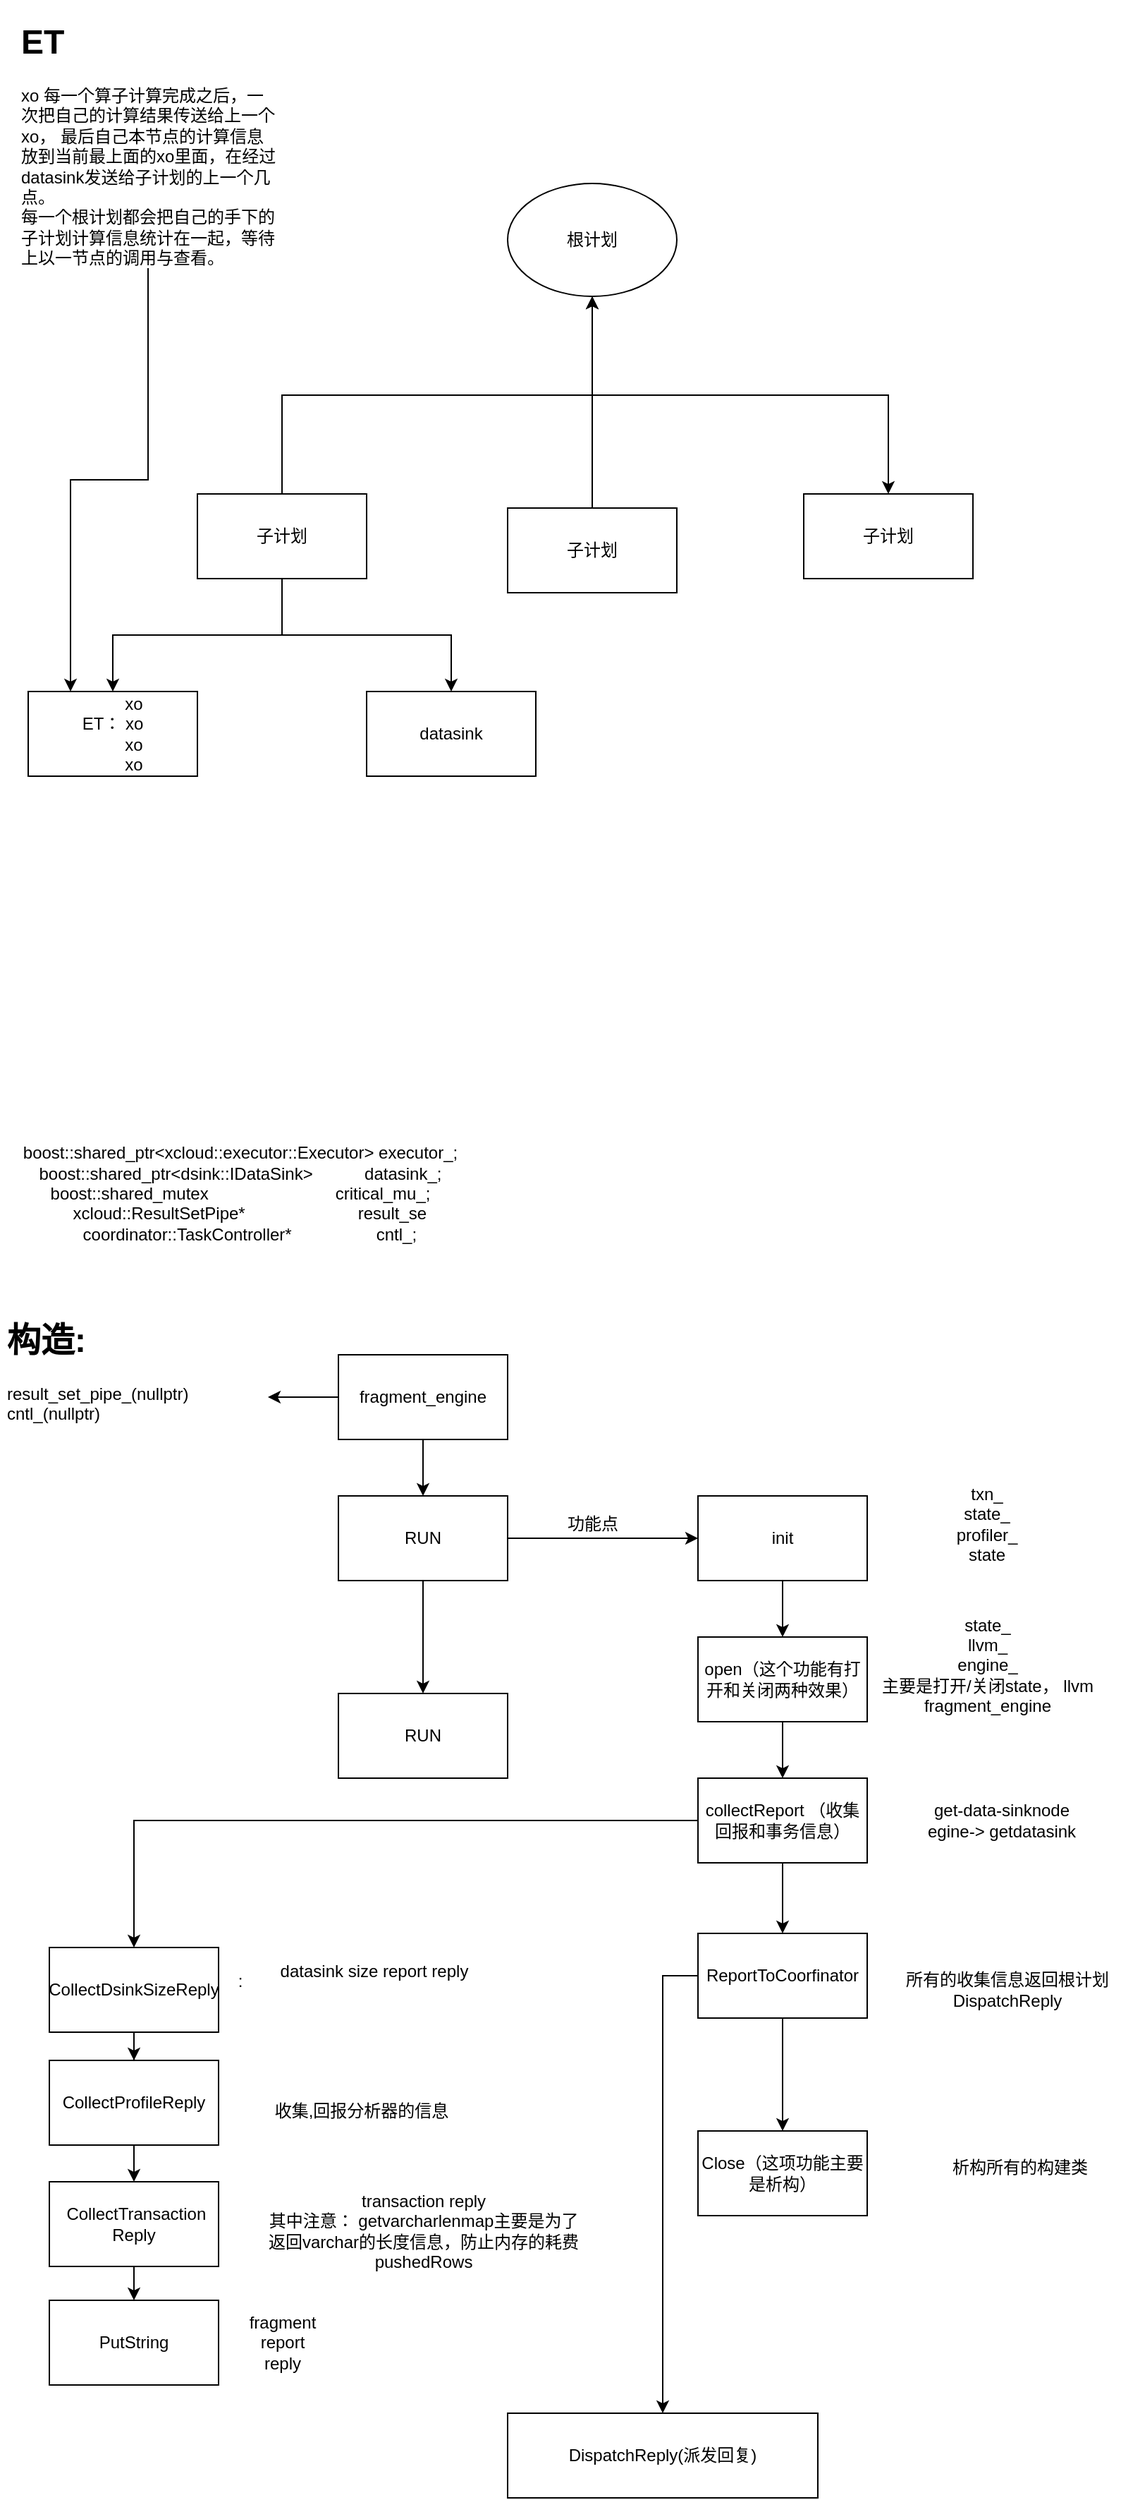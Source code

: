<mxfile version="13.3.9" type="github"><diagram id="87x4xrS5aXAzS9ipJ42y" name="第 1 页"><mxGraphModel dx="1067" dy="1663" grid="1" gridSize="10" guides="1" tooltips="1" connect="1" arrows="1" fold="1" page="1" pageScale="1" pageWidth="827" pageHeight="1169" math="0" shadow="0"><root><mxCell id="0"/><mxCell id="1" parent="0"/><mxCell id="HJGW--jflM2lD8sHhFy6-3" value="" style="edgeStyle=orthogonalEdgeStyle;rounded=0;orthogonalLoop=1;jettySize=auto;html=1;" parent="1" source="HJGW--jflM2lD8sHhFy6-1" target="HJGW--jflM2lD8sHhFy6-2" edge="1"><mxGeometry relative="1" as="geometry"/></mxCell><mxCell id="HJGW--jflM2lD8sHhFy6-6" value="" style="edgeStyle=orthogonalEdgeStyle;rounded=0;orthogonalLoop=1;jettySize=auto;html=1;entryX=1;entryY=0.5;entryDx=0;entryDy=0;" parent="1" source="HJGW--jflM2lD8sHhFy6-1" target="HJGW--jflM2lD8sHhFy6-7" edge="1"><mxGeometry relative="1" as="geometry"><mxPoint x="200" y="90" as="targetPoint"/></mxGeometry></mxCell><mxCell id="HJGW--jflM2lD8sHhFy6-1" value="fragment_engine" style="rounded=0;whiteSpace=wrap;html=1;" parent="1" vertex="1"><mxGeometry x="250" y="50" width="120" height="60" as="geometry"/></mxCell><mxCell id="HJGW--jflM2lD8sHhFy6-26" value="" style="edgeStyle=orthogonalEdgeStyle;rounded=0;orthogonalLoop=1;jettySize=auto;html=1;" parent="1" source="HJGW--jflM2lD8sHhFy6-2" target="HJGW--jflM2lD8sHhFy6-25" edge="1"><mxGeometry relative="1" as="geometry"/></mxCell><mxCell id="HJGW--jflM2lD8sHhFy6-37" value="" style="edgeStyle=orthogonalEdgeStyle;rounded=0;orthogonalLoop=1;jettySize=auto;html=1;" parent="1" source="HJGW--jflM2lD8sHhFy6-2" target="HJGW--jflM2lD8sHhFy6-36" edge="1"><mxGeometry relative="1" as="geometry"/></mxCell><mxCell id="HJGW--jflM2lD8sHhFy6-2" value="RUN" style="rounded=0;whiteSpace=wrap;html=1;" parent="1" vertex="1"><mxGeometry x="250" y="150" width="120" height="60" as="geometry"/></mxCell><mxCell id="HJGW--jflM2lD8sHhFy6-36" value="RUN" style="rounded=0;whiteSpace=wrap;html=1;" parent="1" vertex="1"><mxGeometry x="250" y="290" width="120" height="60" as="geometry"/></mxCell><mxCell id="HJGW--jflM2lD8sHhFy6-28" value="" style="edgeStyle=orthogonalEdgeStyle;rounded=0;orthogonalLoop=1;jettySize=auto;html=1;" parent="1" source="HJGW--jflM2lD8sHhFy6-25" target="HJGW--jflM2lD8sHhFy6-27" edge="1"><mxGeometry relative="1" as="geometry"/></mxCell><mxCell id="HJGW--jflM2lD8sHhFy6-25" value="init" style="rounded=0;whiteSpace=wrap;html=1;" parent="1" vertex="1"><mxGeometry x="505" y="150" width="120" height="60" as="geometry"/></mxCell><mxCell id="HJGW--jflM2lD8sHhFy6-30" value="" style="edgeStyle=orthogonalEdgeStyle;rounded=0;orthogonalLoop=1;jettySize=auto;html=1;" parent="1" source="HJGW--jflM2lD8sHhFy6-27" target="HJGW--jflM2lD8sHhFy6-29" edge="1"><mxGeometry relative="1" as="geometry"/></mxCell><mxCell id="HJGW--jflM2lD8sHhFy6-27" value="open（这个功能有打开和关闭两种效果）" style="rounded=0;whiteSpace=wrap;html=1;" parent="1" vertex="1"><mxGeometry x="505" y="250" width="120" height="60" as="geometry"/></mxCell><mxCell id="HJGW--jflM2lD8sHhFy6-32" value="" style="edgeStyle=orthogonalEdgeStyle;rounded=0;orthogonalLoop=1;jettySize=auto;html=1;" parent="1" source="HJGW--jflM2lD8sHhFy6-29" target="HJGW--jflM2lD8sHhFy6-31" edge="1"><mxGeometry relative="1" as="geometry"/></mxCell><mxCell id="HJGW--jflM2lD8sHhFy6-48" value="" style="edgeStyle=orthogonalEdgeStyle;rounded=0;orthogonalLoop=1;jettySize=auto;html=1;" parent="1" source="HJGW--jflM2lD8sHhFy6-29" target="HJGW--jflM2lD8sHhFy6-47" edge="1"><mxGeometry relative="1" as="geometry"/></mxCell><mxCell id="HJGW--jflM2lD8sHhFy6-29" value="collectReport （收集回报和事务信息）" style="rounded=0;whiteSpace=wrap;html=1;" parent="1" vertex="1"><mxGeometry x="505" y="350" width="120" height="60" as="geometry"/></mxCell><mxCell id="HJGW--jflM2lD8sHhFy6-50" value="" style="edgeStyle=orthogonalEdgeStyle;rounded=0;orthogonalLoop=1;jettySize=auto;html=1;" parent="1" source="HJGW--jflM2lD8sHhFy6-47" target="HJGW--jflM2lD8sHhFy6-49" edge="1"><mxGeometry relative="1" as="geometry"/></mxCell><mxCell id="HJGW--jflM2lD8sHhFy6-47" value="CollectDsinkSizeReply" style="rounded=0;whiteSpace=wrap;html=1;" parent="1" vertex="1"><mxGeometry x="45" y="470" width="120" height="60" as="geometry"/></mxCell><mxCell id="HJGW--jflM2lD8sHhFy6-52" value="" style="edgeStyle=orthogonalEdgeStyle;rounded=0;orthogonalLoop=1;jettySize=auto;html=1;" parent="1" source="HJGW--jflM2lD8sHhFy6-49" target="HJGW--jflM2lD8sHhFy6-51" edge="1"><mxGeometry relative="1" as="geometry"/></mxCell><mxCell id="HJGW--jflM2lD8sHhFy6-49" value="CollectProfileReply" style="rounded=0;whiteSpace=wrap;html=1;" parent="1" vertex="1"><mxGeometry x="45" y="550" width="120" height="60" as="geometry"/></mxCell><mxCell id="HJGW--jflM2lD8sHhFy6-54" value="" style="edgeStyle=orthogonalEdgeStyle;rounded=0;orthogonalLoop=1;jettySize=auto;html=1;" parent="1" source="HJGW--jflM2lD8sHhFy6-51" target="HJGW--jflM2lD8sHhFy6-53" edge="1"><mxGeometry relative="1" as="geometry"/></mxCell><mxCell id="HJGW--jflM2lD8sHhFy6-51" value="&amp;nbsp;CollectTransaction&lt;br&gt;Reply" style="rounded=0;whiteSpace=wrap;html=1;" parent="1" vertex="1"><mxGeometry x="45" y="636" width="120" height="60" as="geometry"/></mxCell><mxCell id="HJGW--jflM2lD8sHhFy6-53" value="PutString" style="rounded=0;whiteSpace=wrap;html=1;" parent="1" vertex="1"><mxGeometry x="45" y="720" width="120" height="60" as="geometry"/></mxCell><mxCell id="HJGW--jflM2lD8sHhFy6-34" value="" style="edgeStyle=orthogonalEdgeStyle;rounded=0;orthogonalLoop=1;jettySize=auto;html=1;" parent="1" source="HJGW--jflM2lD8sHhFy6-31" target="HJGW--jflM2lD8sHhFy6-33" edge="1"><mxGeometry relative="1" as="geometry"/></mxCell><mxCell id="HJGW--jflM2lD8sHhFy6-64" value="" style="edgeStyle=orthogonalEdgeStyle;rounded=0;orthogonalLoop=1;jettySize=auto;html=1;" parent="1" source="HJGW--jflM2lD8sHhFy6-31" target="HJGW--jflM2lD8sHhFy6-63" edge="1"><mxGeometry relative="1" as="geometry"><Array as="points"><mxPoint x="480" y="490"/></Array></mxGeometry></mxCell><mxCell id="HJGW--jflM2lD8sHhFy6-31" value="ReportToCoorfinator" style="rounded=0;whiteSpace=wrap;html=1;" parent="1" vertex="1"><mxGeometry x="505" y="460" width="120" height="60" as="geometry"/></mxCell><mxCell id="HJGW--jflM2lD8sHhFy6-63" value="DispatchReply(派发回复)" style="rounded=0;whiteSpace=wrap;html=1;" parent="1" vertex="1"><mxGeometry x="370" y="800" width="220" height="60" as="geometry"/></mxCell><mxCell id="HJGW--jflM2lD8sHhFy6-33" value="Close（这项功能主要是析构）" style="rounded=0;whiteSpace=wrap;html=1;" parent="1" vertex="1"><mxGeometry x="505" y="600" width="120" height="60" as="geometry"/></mxCell><mxCell id="HJGW--jflM2lD8sHhFy6-4" value="&lt;div&gt;boost::shared_ptr&amp;lt;xcloud::executor::Executor&amp;gt; executor_;&lt;/div&gt;&lt;div&gt;&lt;span&gt;boost::shared_ptr&amp;lt;dsink::IDataSink&amp;gt;&amp;nbsp; &amp;nbsp; &amp;nbsp; &amp;nbsp; &amp;nbsp; &amp;nbsp;datasink_;&lt;/span&gt;&lt;/div&gt;&lt;div&gt;&lt;div&gt;boost::shared_mutex&amp;nbsp; &amp;nbsp; &amp;nbsp; &amp;nbsp; &amp;nbsp; &amp;nbsp; &amp;nbsp; &amp;nbsp; &amp;nbsp; &amp;nbsp; &amp;nbsp; &amp;nbsp; &amp;nbsp; &amp;nbsp;critical_mu_;&lt;/div&gt;&lt;div&gt;&amp;nbsp; &amp;nbsp; xcloud::ResultSetPipe*&amp;nbsp; &amp;nbsp; &amp;nbsp; &amp;nbsp; &amp;nbsp; &amp;nbsp; &amp;nbsp; &amp;nbsp; &amp;nbsp; &amp;nbsp; &amp;nbsp; &amp;nbsp; result_se&lt;/div&gt;&lt;/div&gt;&lt;div&gt;&amp;nbsp; &amp;nbsp; coordinator::TaskController*&amp;nbsp; &amp;nbsp; &amp;nbsp; &amp;nbsp; &amp;nbsp; &amp;nbsp; &amp;nbsp; &amp;nbsp; &amp;nbsp; cntl_;&lt;br&gt;&lt;/div&gt;&lt;div&gt;&lt;br&gt;&lt;/div&gt;&lt;div&gt;&lt;br&gt;&lt;/div&gt;" style="text;html=1;align=center;verticalAlign=middle;resizable=0;points=[];autosize=1;" parent="1" vertex="1"><mxGeometry x="20" y="-100" width="320" height="100" as="geometry"/></mxCell><mxCell id="HJGW--jflM2lD8sHhFy6-7" value="&lt;h1&gt;构造:&lt;/h1&gt;&lt;div&gt;result_set_pipe_(nullptr)&lt;/div&gt;&lt;div&gt;cntl_(nullptr)&lt;/div&gt;" style="text;html=1;strokeColor=none;fillColor=none;spacing=5;spacingTop=-20;whiteSpace=wrap;overflow=hidden;rounded=0;" parent="1" vertex="1"><mxGeometry x="10" y="20" width="190" height="120" as="geometry"/></mxCell><mxCell id="HJGW--jflM2lD8sHhFy6-17" value="" style="edgeStyle=orthogonalEdgeStyle;rounded=0;orthogonalLoop=1;jettySize=auto;html=1;entryX=0.5;entryY=0;entryDx=0;entryDy=0;" parent="1" target="HJGW--jflM2lD8sHhFy6-15" edge="1"><mxGeometry relative="1" as="geometry"><mxPoint x="430" y="-690" as="sourcePoint"/><mxPoint x="640" y="-460" as="targetPoint"/><Array as="points"><mxPoint x="430" y="-630"/><mxPoint x="640" y="-630"/></Array></mxGeometry></mxCell><mxCell id="HJGW--jflM2lD8sHhFy6-8" value="根计划" style="ellipse;whiteSpace=wrap;html=1;" parent="1" vertex="1"><mxGeometry x="370" y="-780" width="120" height="80" as="geometry"/></mxCell><mxCell id="HJGW--jflM2lD8sHhFy6-11" value="" style="edgeStyle=orthogonalEdgeStyle;rounded=0;orthogonalLoop=1;jettySize=auto;html=1;exitX=0.5;exitY=0;exitDx=0;exitDy=0;" parent="1" source="HJGW--jflM2lD8sHhFy6-9" target="HJGW--jflM2lD8sHhFy6-8" edge="1"><mxGeometry relative="1" as="geometry"><mxPoint x="290" y="-694" as="targetPoint"/></mxGeometry></mxCell><mxCell id="HJGW--jflM2lD8sHhFy6-19" value="" style="edgeStyle=orthogonalEdgeStyle;rounded=0;orthogonalLoop=1;jettySize=auto;html=1;" parent="1" source="HJGW--jflM2lD8sHhFy6-9" target="HJGW--jflM2lD8sHhFy6-18" edge="1"><mxGeometry relative="1" as="geometry"/></mxCell><mxCell id="HJGW--jflM2lD8sHhFy6-21" value="" style="edgeStyle=orthogonalEdgeStyle;rounded=0;orthogonalLoop=1;jettySize=auto;html=1;" parent="1" source="HJGW--jflM2lD8sHhFy6-9" target="HJGW--jflM2lD8sHhFy6-20" edge="1"><mxGeometry relative="1" as="geometry"/></mxCell><mxCell id="HJGW--jflM2lD8sHhFy6-9" value="子计划" style="rounded=0;whiteSpace=wrap;html=1;" parent="1" vertex="1"><mxGeometry x="150" y="-560" width="120" height="60" as="geometry"/></mxCell><mxCell id="HJGW--jflM2lD8sHhFy6-20" value="datasink" style="rounded=0;whiteSpace=wrap;html=1;" parent="1" vertex="1"><mxGeometry x="270" y="-420" width="120" height="60" as="geometry"/></mxCell><mxCell id="HJGW--jflM2lD8sHhFy6-18" value="&amp;nbsp; &amp;nbsp; &amp;nbsp; &amp;nbsp; &amp;nbsp;xo&lt;br&gt;ET： xo&lt;br&gt;&amp;nbsp; &amp;nbsp; &amp;nbsp; &amp;nbsp; &amp;nbsp;xo&lt;br&gt;&amp;nbsp; &amp;nbsp; &amp;nbsp; &amp;nbsp; &amp;nbsp;xo" style="rounded=0;whiteSpace=wrap;html=1;" parent="1" vertex="1"><mxGeometry x="30" y="-420" width="120" height="60" as="geometry"/></mxCell><mxCell id="HJGW--jflM2lD8sHhFy6-14" value="" style="edgeStyle=orthogonalEdgeStyle;rounded=0;orthogonalLoop=1;jettySize=auto;html=1;" parent="1" source="HJGW--jflM2lD8sHhFy6-12" edge="1"><mxGeometry relative="1" as="geometry"><mxPoint x="430" y="-700" as="targetPoint"/></mxGeometry></mxCell><mxCell id="HJGW--jflM2lD8sHhFy6-12" value="子计划" style="rounded=0;whiteSpace=wrap;html=1;" parent="1" vertex="1"><mxGeometry x="370" y="-550" width="120" height="60" as="geometry"/></mxCell><mxCell id="HJGW--jflM2lD8sHhFy6-15" value="子计划" style="rounded=0;whiteSpace=wrap;html=1;" parent="1" vertex="1"><mxGeometry x="580" y="-560" width="120" height="60" as="geometry"/></mxCell><mxCell id="HJGW--jflM2lD8sHhFy6-24" value="" style="edgeStyle=orthogonalEdgeStyle;rounded=0;orthogonalLoop=1;jettySize=auto;html=1;entryX=0.25;entryY=0;entryDx=0;entryDy=0;" parent="1" source="HJGW--jflM2lD8sHhFy6-22" target="HJGW--jflM2lD8sHhFy6-18" edge="1"><mxGeometry relative="1" as="geometry"><mxPoint x="105" y="-570" as="targetPoint"/></mxGeometry></mxCell><mxCell id="HJGW--jflM2lD8sHhFy6-22" value="&lt;h1&gt;ET&lt;/h1&gt;&lt;div&gt;xo 每一个算子计算完成之后，一次把自己的计算结果传送给上一个xo， 最后自己本节点的计算信息放到当前最上面的xo里面，在经过datasink发送给子计划的上一个几点。&lt;/div&gt;&lt;div&gt;每一个根计划都会把自己的手下的子计划计算信息统计在一起，等待上以一节点的调用与查看。&lt;/div&gt;" style="text;html=1;strokeColor=none;fillColor=none;spacing=5;spacingTop=-20;whiteSpace=wrap;overflow=hidden;rounded=0;" parent="1" vertex="1"><mxGeometry x="20" y="-900" width="190" height="180" as="geometry"/></mxCell><mxCell id="HJGW--jflM2lD8sHhFy6-38" value="功能点" style="text;html=1;align=center;verticalAlign=middle;resizable=0;points=[];autosize=1;" parent="1" vertex="1"><mxGeometry x="405" y="160" width="50" height="20" as="geometry"/></mxCell><mxCell id="HJGW--jflM2lD8sHhFy6-39" value="txn_&lt;br&gt;state_&lt;br&gt;profiler_&lt;br&gt;state" style="text;html=1;strokeColor=none;fillColor=none;align=center;verticalAlign=middle;whiteSpace=wrap;rounded=0;" parent="1" vertex="1"><mxGeometry x="690" y="160" width="40" height="20" as="geometry"/></mxCell><mxCell id="HJGW--jflM2lD8sHhFy6-40" value="state_&lt;br&gt;llvm_&lt;br&gt;engine_&lt;br&gt;主要是打开/关闭state， llvm &lt;br&gt;fragment_engine" style="text;html=1;align=center;verticalAlign=middle;resizable=0;points=[];autosize=1;" parent="1" vertex="1"><mxGeometry x="625" y="230" width="170" height="80" as="geometry"/></mxCell><mxCell id="HJGW--jflM2lD8sHhFy6-43" value="get-data-sinknode&lt;br&gt;egine-&amp;gt; getdatasink&lt;br&gt;" style="text;html=1;align=center;verticalAlign=middle;resizable=0;points=[];autosize=1;" parent="1" vertex="1"><mxGeometry x="660" y="365" width="120" height="30" as="geometry"/></mxCell><mxCell id="HJGW--jflM2lD8sHhFy6-44" value="析构所有的构建类" style="text;html=1;align=center;verticalAlign=middle;resizable=0;points=[];autosize=1;" parent="1" vertex="1"><mxGeometry x="678" y="616" width="110" height="20" as="geometry"/></mxCell><mxCell id="HJGW--jflM2lD8sHhFy6-45" value="所有的收集信息返回根计划&lt;br&gt;DispatchReply" style="text;html=1;align=center;verticalAlign=middle;resizable=0;points=[];autosize=1;" parent="1" vertex="1"><mxGeometry x="644" y="485" width="160" height="30" as="geometry"/></mxCell><mxCell id="HJGW--jflM2lD8sHhFy6-55" value="fragment&lt;br&gt;report&lt;br&gt;reply" style="text;html=1;align=center;verticalAlign=middle;resizable=0;points=[];autosize=1;" parent="1" vertex="1"><mxGeometry x="180" y="725" width="60" height="50" as="geometry"/></mxCell><mxCell id="HJGW--jflM2lD8sHhFy6-56" value="datasink size report reply&lt;br&gt;" style="text;html=1;align=center;verticalAlign=middle;resizable=0;points=[];autosize=1;" parent="1" vertex="1"><mxGeometry x="200" y="475" width="150" height="24" as="geometry"/></mxCell><mxCell id="HJGW--jflM2lD8sHhFy6-58" value=":" style="text;html=1;align=center;verticalAlign=middle;resizable=0;points=[];autosize=1;" parent="HJGW--jflM2lD8sHhFy6-56" vertex="1"><mxGeometry x="-30" y="9" width="20" height="20" as="geometry"/></mxCell><mxCell id="HJGW--jflM2lD8sHhFy6-61" value="收集,回报分析器的信息" style="text;html=1;align=center;verticalAlign=middle;resizable=0;points=[];autosize=1;" parent="1" vertex="1"><mxGeometry x="196" y="576" width="140" height="20" as="geometry"/></mxCell><mxCell id="HJGW--jflM2lD8sHhFy6-62" value="transaction reply&lt;br&gt;其中注意： getvarcharlenmap主要是为了&lt;br&gt;返回varchar的长度信息，防止内存的耗费&lt;br&gt;pushedRows" style="text;html=1;align=center;verticalAlign=middle;resizable=0;points=[];autosize=1;" parent="1" vertex="1"><mxGeometry x="190" y="641" width="240" height="60" as="geometry"/></mxCell></root></mxGraphModel></diagram></mxfile>
